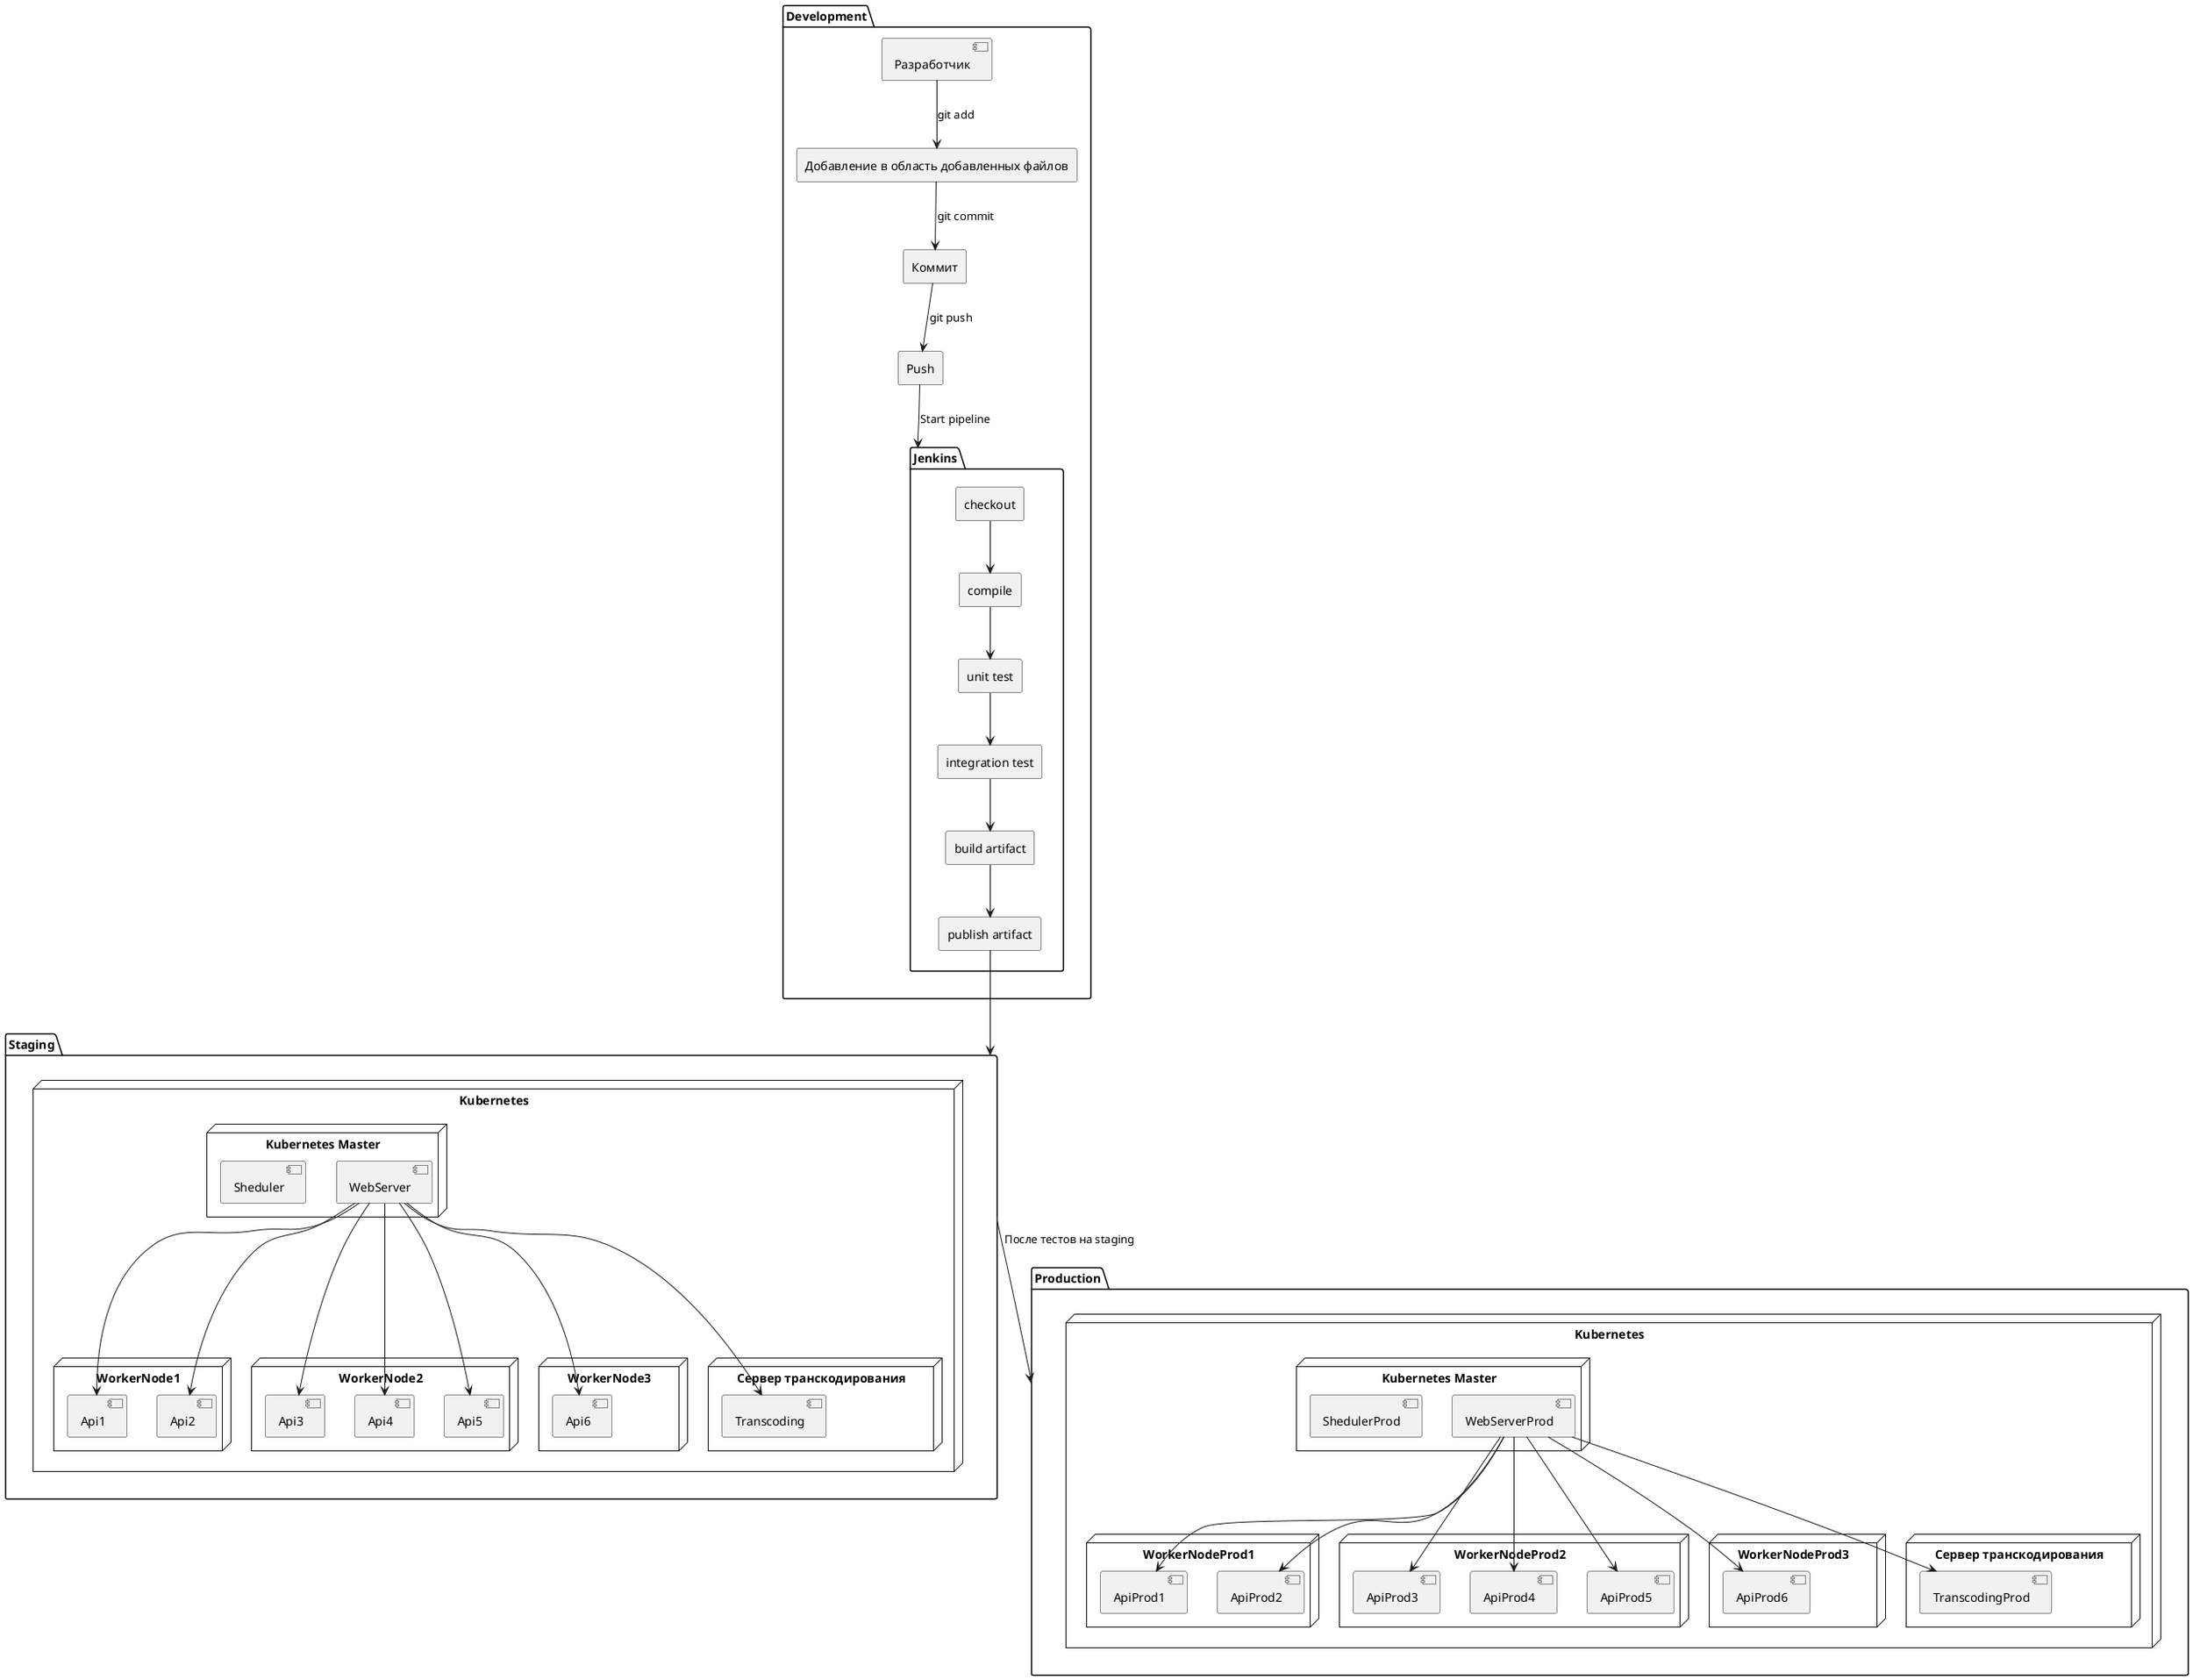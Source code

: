 @startuml

package Development {
    component "Разработчик" as developer
    rectangle "Добавление в область добавленных файлов" as add
    rectangle "Коммит" as commit
    rectangle "Push" as push

    developer --> add : "git add"
    add --> commit: "git commit"
    commit --> push: "git push"
    push --> Jenkins: "Start pipeline"
}

package Staging {
    node "Kubernetes" as Kubernetes {
        node "Kubernetes Master" as master {
            component WebServer
            component Sheduler
        }

        node WorkerNode1 {
            component Api1
            component Api2
        }

        node WorkerNode2 {
            component Api3
            component Api4
            component Api5
        }

        node WorkerNode3 {
            component Api6
        }

        node "Сервер транскодирования" as WorkerNode4 {
            component Transcoding
        }
    }
}

WebServer --> Api1
WebServer --> Api2
WebServer --> Api3
WebServer --> Api4
WebServer --> Api5
WebServer --> Api6
WebServer --> Transcoding

package Production {
    node "Kubernetes" as KubernetesProd {
        node "Kubernetes Master" as masterProd {
            component WebServerProd
            component ShedulerProd
        }

        node WorkerNodeProd1 {
            component ApiProd1
            component ApiProd2
        }

        node WorkerNodeProd2 {
            component ApiProd3
            component ApiProd4
            component ApiProd5
        }

        node WorkerNodeProd3 {
            component ApiProd6
        }

        node "Сервер транскодирования" as WorkerNodeProd4 {
            component TranscodingProd
        }
    }
}

WebServerProd --> ApiProd1
WebServerProd --> ApiProd2
WebServerProd --> ApiProd3
WebServerProd --> ApiProd4
WebServerProd --> ApiProd5
WebServerProd --> ApiProd6
WebServerProd --> TranscodingProd

package Jenkins {
    rectangle "checkout" as checkout
    rectangle "compile" as compile
    rectangle "unit test" as unit
    rectangle "integration test" as integration
    rectangle "build artifact" as build
    rectangle "publish artifact" as publish
}

checkout --> compile
compile --> unit
unit --> integration
integration --> build
build --> publish

publish --> Staging
Staging --> Production: "После тестов на staging"

@enduml